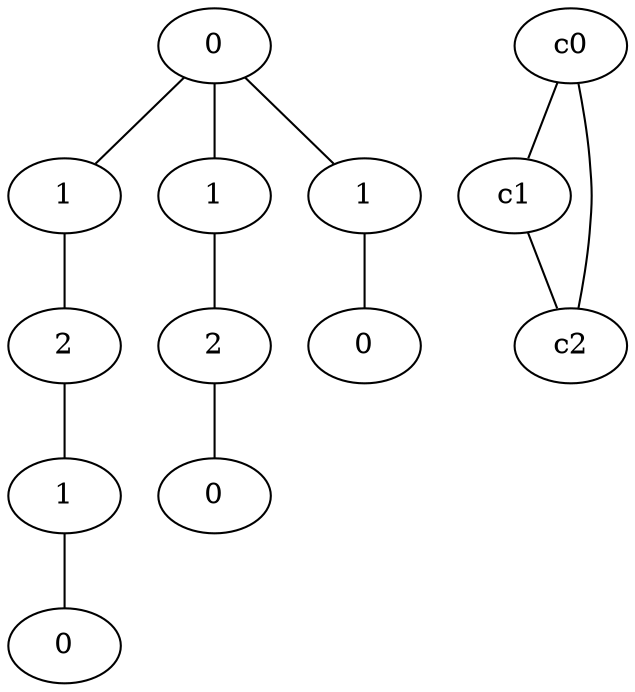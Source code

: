 graph {
a0[label=0];
a1[label=1];
a2[label=2];
a3[label=1];
a4[label=0];
a5[label=1];
a6[label=2];
a7[label=0];
a8[label=1];
a9[label=0];
a0 -- a1;
a0 -- a5;
a0 -- a8;
a1 -- a2;
a2 -- a3;
a3 -- a4;
a5 -- a6;
a6 -- a7;
a8 -- a9;
c0 -- c1;
c0 -- c2;
c1 -- c2;
}
